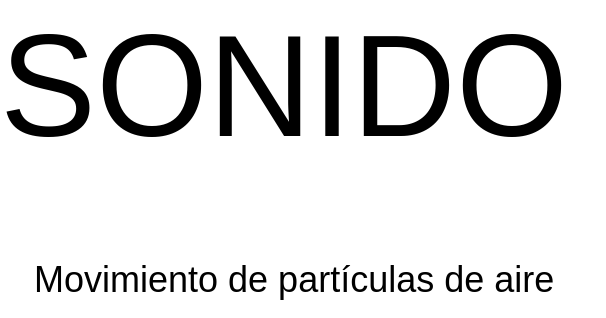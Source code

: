 <mxfile version="20.0.4" type="github">
  <diagram id="1NXz8SLnc8T_IT7TGXPE" name="Page-1">
    <mxGraphModel dx="786" dy="523" grid="1" gridSize="10" guides="1" tooltips="1" connect="1" arrows="1" fold="1" page="1" pageScale="1" pageWidth="827" pageHeight="1169" math="0" shadow="0">
      <root>
        <mxCell id="0" />
        <mxCell id="1" parent="0" />
        <mxCell id="pEEWrCeibMResj4VJN0l-1" value="&lt;font style=&quot;font-size: 72px;&quot;&gt;SONIDO&lt;/font&gt;" style="text;html=1;strokeColor=none;fillColor=none;align=center;verticalAlign=middle;whiteSpace=wrap;rounded=0;sketch=0;" vertex="1" parent="1">
          <mxGeometry x="160" y="60" width="60" height="30" as="geometry" />
        </mxCell>
        <mxCell id="pEEWrCeibMResj4VJN0l-2" value="&lt;font style=&quot;font-size: 18px;&quot;&gt;Movimiento de partículas de aire&lt;/font&gt;" style="text;html=1;strokeColor=none;fillColor=none;spacing=5;spacingTop=-20;whiteSpace=wrap;overflow=hidden;rounded=0;sketch=0;fontSize=72;" vertex="1" parent="1">
          <mxGeometry x="60" y="120" width="290" height="70" as="geometry" />
        </mxCell>
      </root>
    </mxGraphModel>
  </diagram>
</mxfile>
